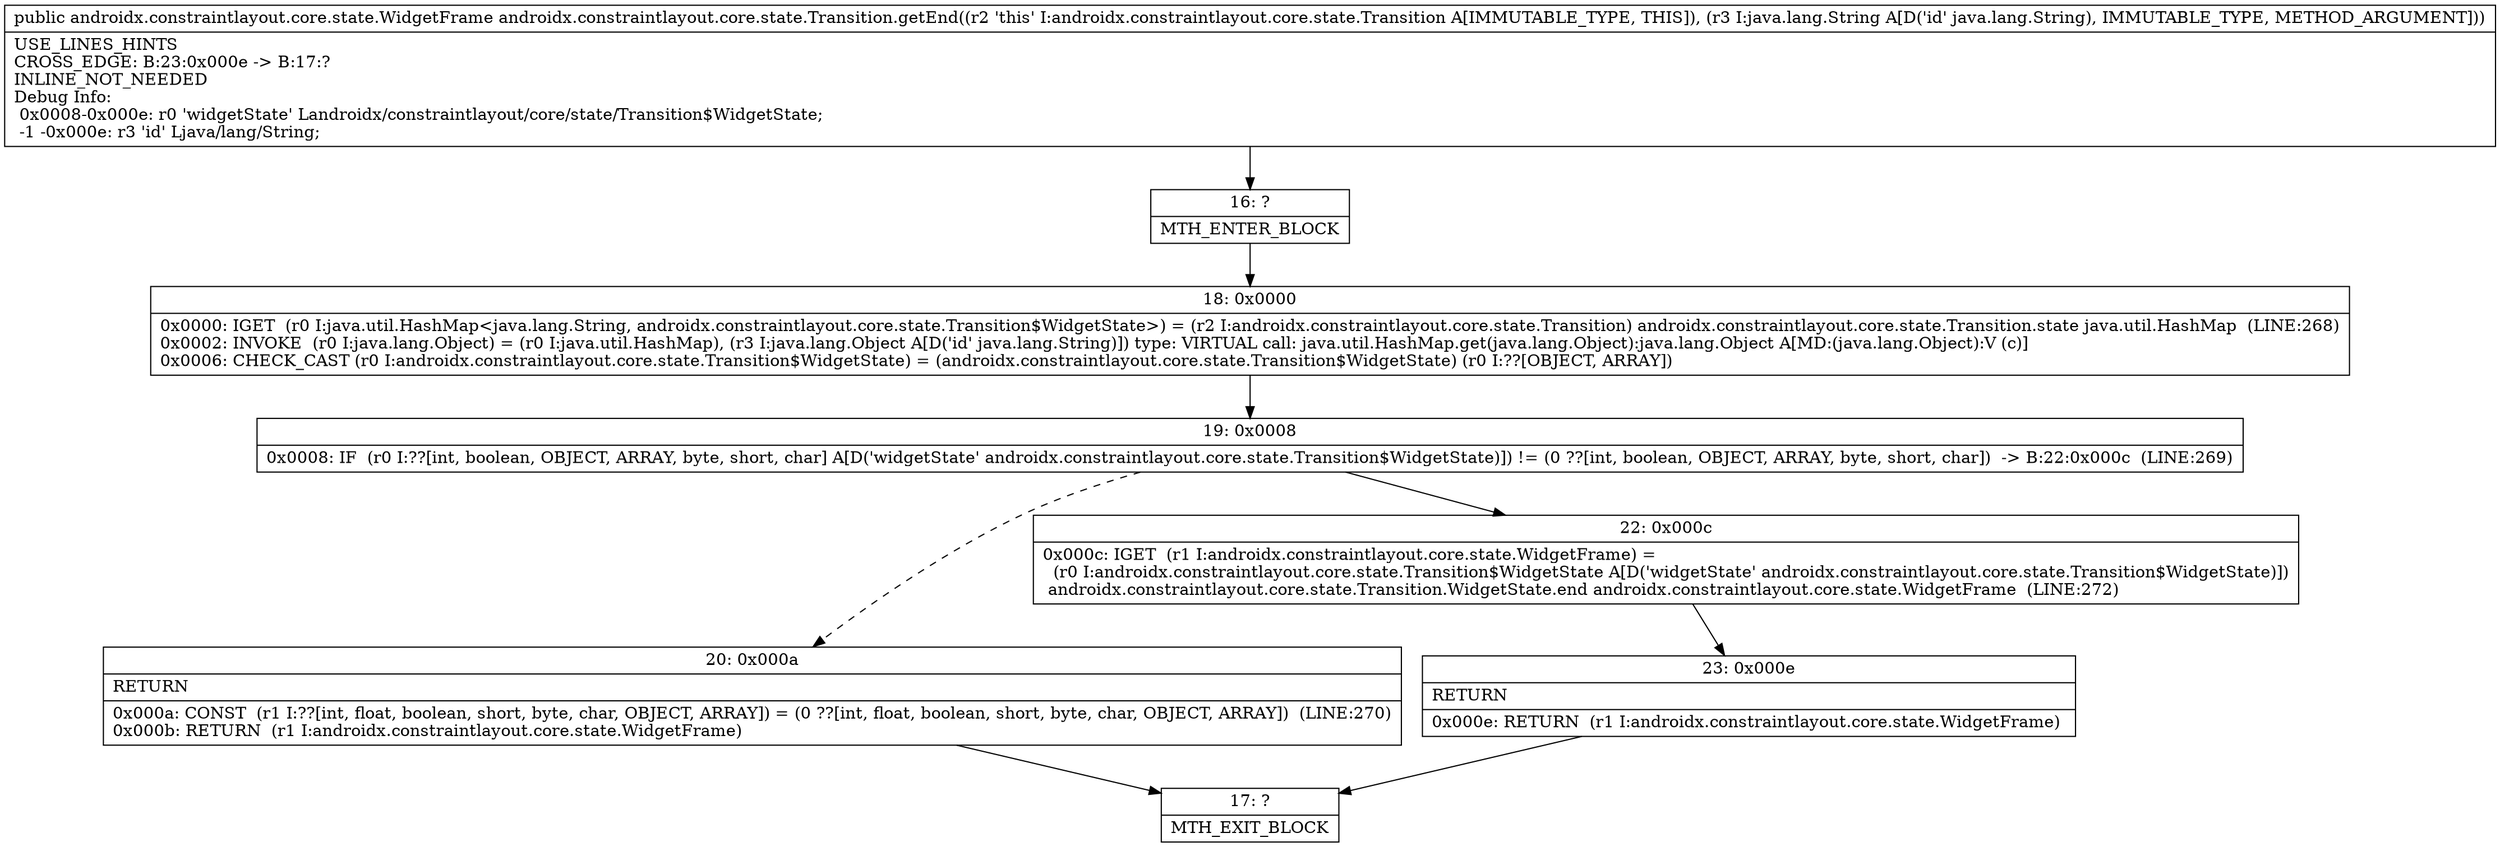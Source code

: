 digraph "CFG forandroidx.constraintlayout.core.state.Transition.getEnd(Ljava\/lang\/String;)Landroidx\/constraintlayout\/core\/state\/WidgetFrame;" {
Node_16 [shape=record,label="{16\:\ ?|MTH_ENTER_BLOCK\l}"];
Node_18 [shape=record,label="{18\:\ 0x0000|0x0000: IGET  (r0 I:java.util.HashMap\<java.lang.String, androidx.constraintlayout.core.state.Transition$WidgetState\>) = (r2 I:androidx.constraintlayout.core.state.Transition) androidx.constraintlayout.core.state.Transition.state java.util.HashMap  (LINE:268)\l0x0002: INVOKE  (r0 I:java.lang.Object) = (r0 I:java.util.HashMap), (r3 I:java.lang.Object A[D('id' java.lang.String)]) type: VIRTUAL call: java.util.HashMap.get(java.lang.Object):java.lang.Object A[MD:(java.lang.Object):V (c)]\l0x0006: CHECK_CAST (r0 I:androidx.constraintlayout.core.state.Transition$WidgetState) = (androidx.constraintlayout.core.state.Transition$WidgetState) (r0 I:??[OBJECT, ARRAY]) \l}"];
Node_19 [shape=record,label="{19\:\ 0x0008|0x0008: IF  (r0 I:??[int, boolean, OBJECT, ARRAY, byte, short, char] A[D('widgetState' androidx.constraintlayout.core.state.Transition$WidgetState)]) != (0 ??[int, boolean, OBJECT, ARRAY, byte, short, char])  \-\> B:22:0x000c  (LINE:269)\l}"];
Node_20 [shape=record,label="{20\:\ 0x000a|RETURN\l|0x000a: CONST  (r1 I:??[int, float, boolean, short, byte, char, OBJECT, ARRAY]) = (0 ??[int, float, boolean, short, byte, char, OBJECT, ARRAY])  (LINE:270)\l0x000b: RETURN  (r1 I:androidx.constraintlayout.core.state.WidgetFrame) \l}"];
Node_17 [shape=record,label="{17\:\ ?|MTH_EXIT_BLOCK\l}"];
Node_22 [shape=record,label="{22\:\ 0x000c|0x000c: IGET  (r1 I:androidx.constraintlayout.core.state.WidgetFrame) = \l  (r0 I:androidx.constraintlayout.core.state.Transition$WidgetState A[D('widgetState' androidx.constraintlayout.core.state.Transition$WidgetState)])\l androidx.constraintlayout.core.state.Transition.WidgetState.end androidx.constraintlayout.core.state.WidgetFrame  (LINE:272)\l}"];
Node_23 [shape=record,label="{23\:\ 0x000e|RETURN\l|0x000e: RETURN  (r1 I:androidx.constraintlayout.core.state.WidgetFrame) \l}"];
MethodNode[shape=record,label="{public androidx.constraintlayout.core.state.WidgetFrame androidx.constraintlayout.core.state.Transition.getEnd((r2 'this' I:androidx.constraintlayout.core.state.Transition A[IMMUTABLE_TYPE, THIS]), (r3 I:java.lang.String A[D('id' java.lang.String), IMMUTABLE_TYPE, METHOD_ARGUMENT]))  | USE_LINES_HINTS\lCROSS_EDGE: B:23:0x000e \-\> B:17:?\lINLINE_NOT_NEEDED\lDebug Info:\l  0x0008\-0x000e: r0 'widgetState' Landroidx\/constraintlayout\/core\/state\/Transition$WidgetState;\l  \-1 \-0x000e: r3 'id' Ljava\/lang\/String;\l}"];
MethodNode -> Node_16;Node_16 -> Node_18;
Node_18 -> Node_19;
Node_19 -> Node_20[style=dashed];
Node_19 -> Node_22;
Node_20 -> Node_17;
Node_22 -> Node_23;
Node_23 -> Node_17;
}

